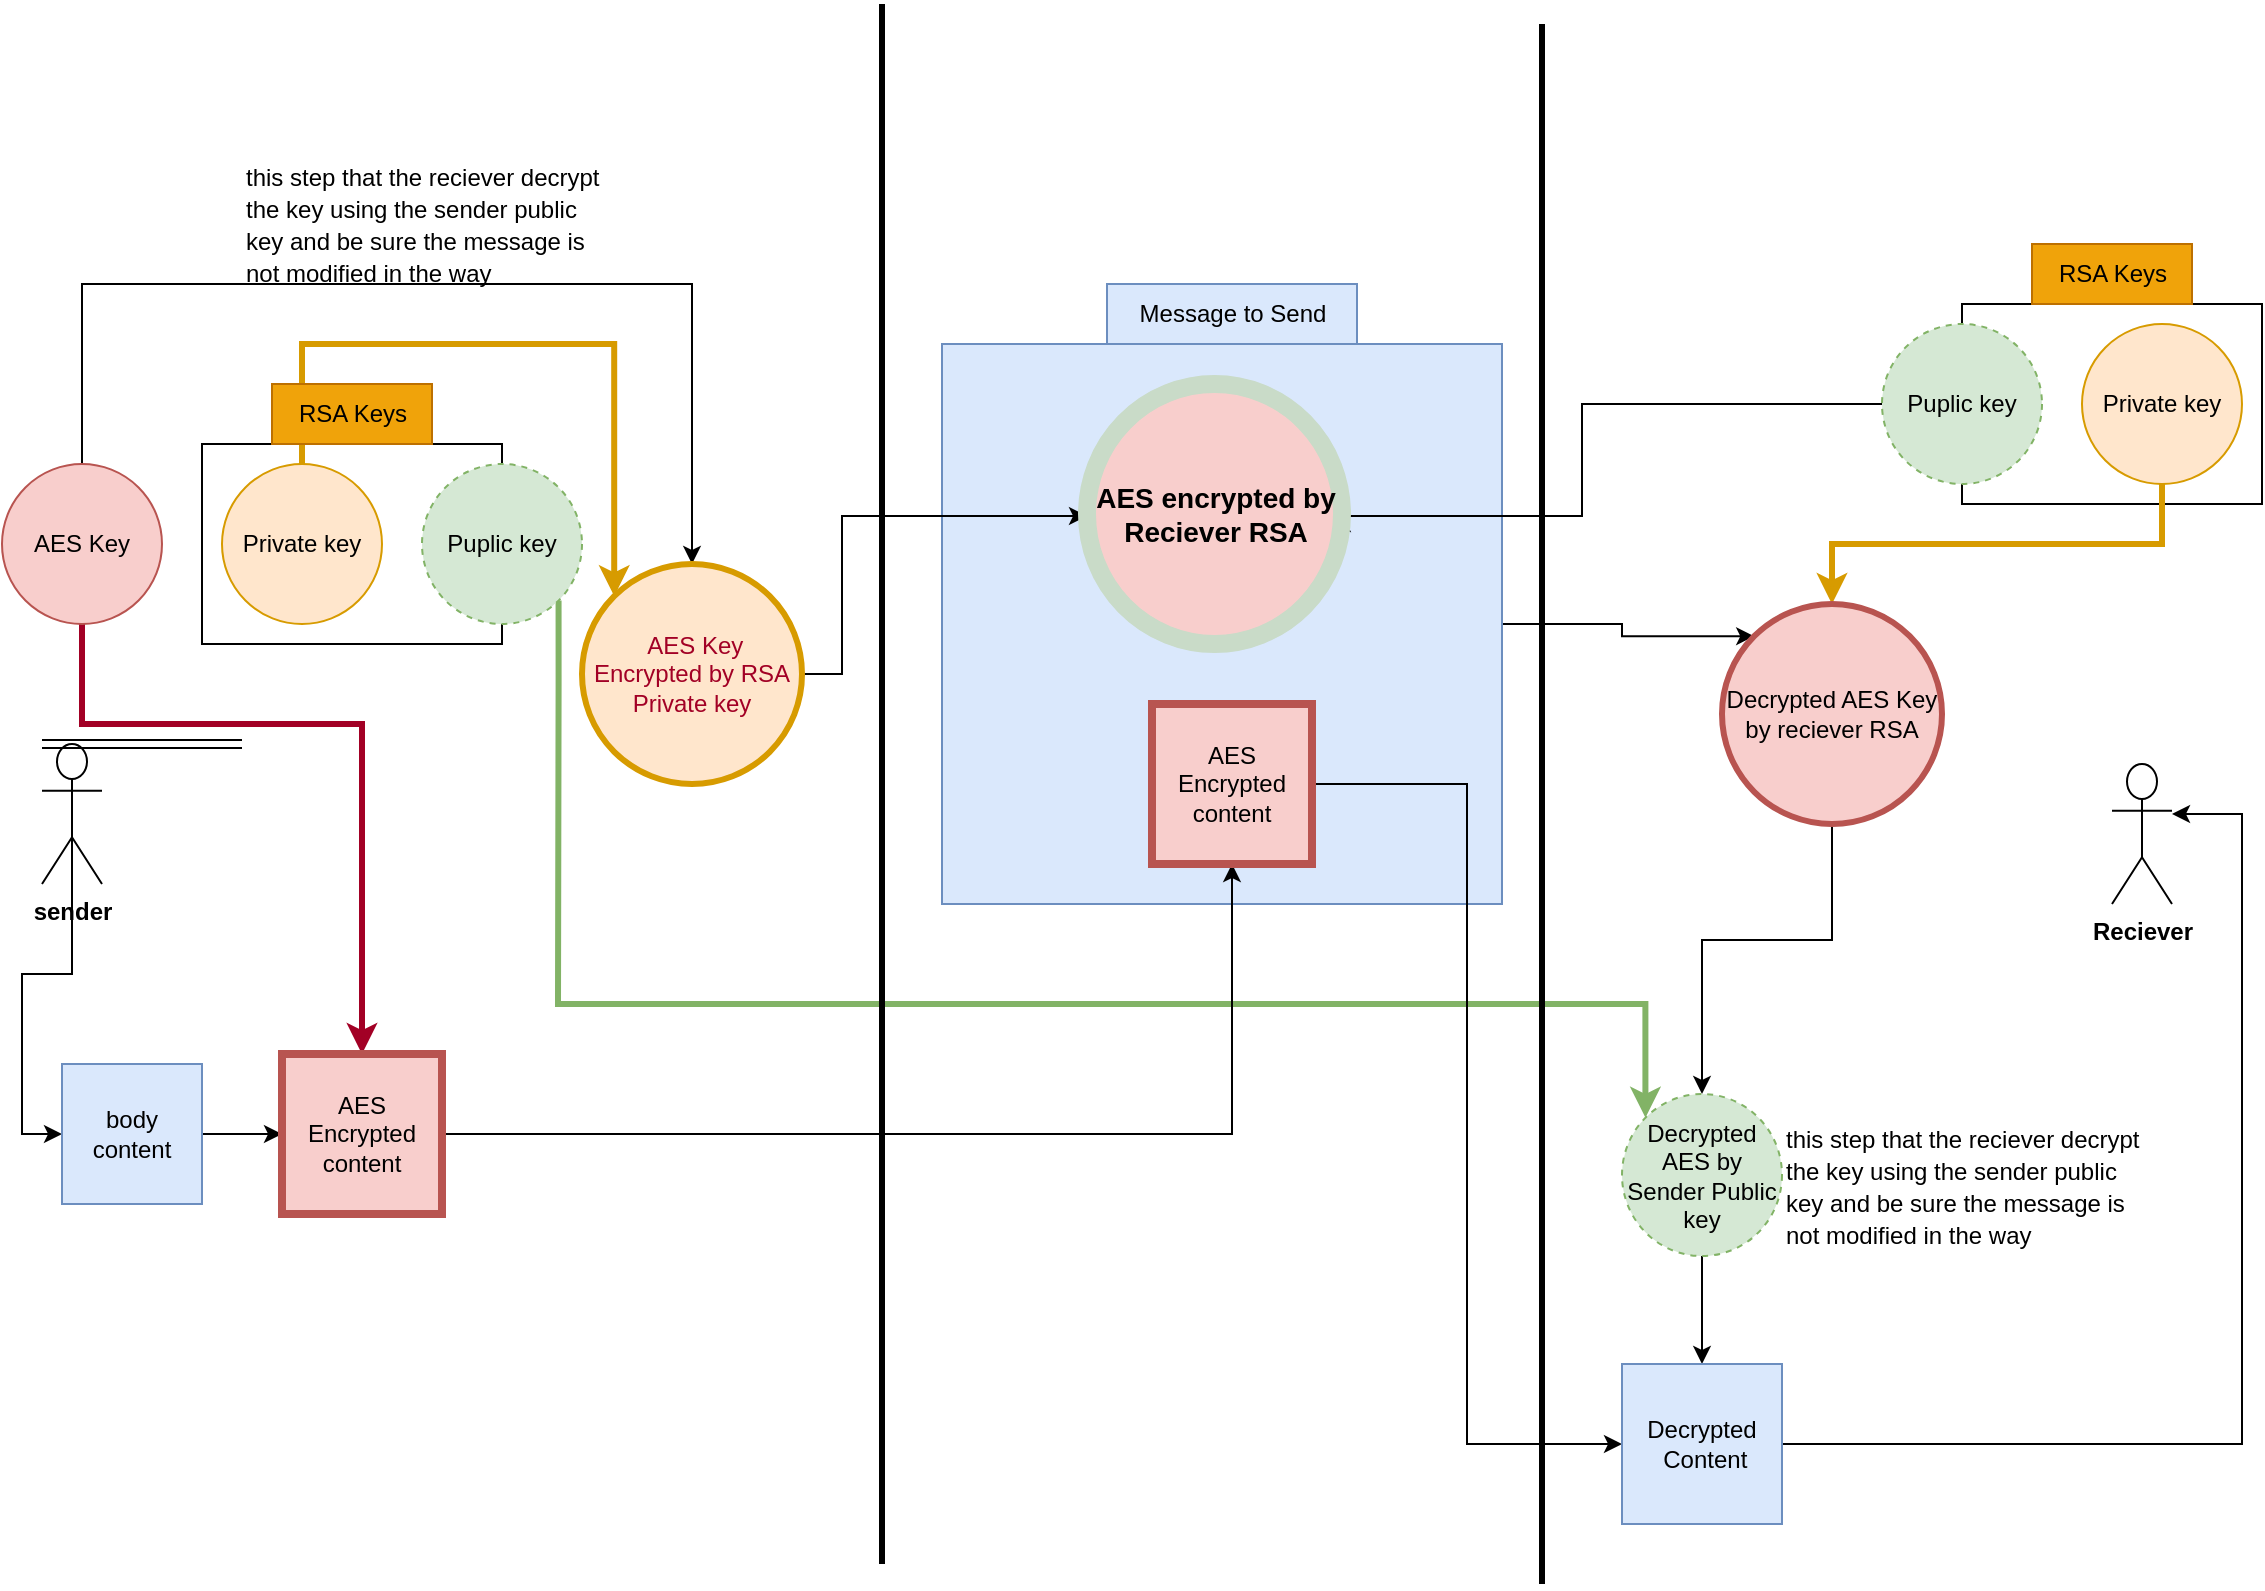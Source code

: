 <mxfile version="24.8.4">
  <diagram name="Page-1" id="SiA4Up_DboH-mfQ2UyN5">
    <mxGraphModel dx="2585" dy="1032" grid="1" gridSize="10" guides="1" tooltips="1" connect="1" arrows="1" fold="1" page="1" pageScale="1" pageWidth="1169" pageHeight="827" math="0" shadow="0">
      <root>
        <mxCell id="0" />
        <mxCell id="1" parent="0" />
        <mxCell id="11GlhHjNstRK2XUEGAY2-52" style="edgeStyle=orthogonalEdgeStyle;rounded=0;orthogonalLoop=1;jettySize=auto;html=1;exitX=1;exitY=0.5;exitDx=0;exitDy=0;entryX=0;entryY=0;entryDx=0;entryDy=0;" parent="1" source="11GlhHjNstRK2XUEGAY2-39" target="11GlhHjNstRK2XUEGAY2-50" edge="1">
          <mxGeometry relative="1" as="geometry">
            <mxPoint x="820" y="390" as="targetPoint" />
            <Array as="points">
              <mxPoint x="830" y="320" />
              <mxPoint x="830" y="326" />
            </Array>
          </mxGeometry>
        </mxCell>
        <mxCell id="11GlhHjNstRK2XUEGAY2-39" value="" style="whiteSpace=wrap;html=1;aspect=fixed;fillColor=#dae8fc;strokeColor=#6c8ebf;" parent="1" vertex="1">
          <mxGeometry x="490" y="180" width="280" height="280" as="geometry" />
        </mxCell>
        <mxCell id="11GlhHjNstRK2XUEGAY2-4" value="" style="rounded=0;whiteSpace=wrap;html=1;" parent="1" vertex="1">
          <mxGeometry x="120" y="230" width="150" height="100" as="geometry" />
        </mxCell>
        <mxCell id="11GlhHjNstRK2XUEGAY2-9" style="edgeStyle=orthogonalEdgeStyle;rounded=0;orthogonalLoop=1;jettySize=auto;html=1;exitX=0.5;exitY=0.5;exitDx=0;exitDy=0;exitPerimeter=0;entryX=0;entryY=0.5;entryDx=0;entryDy=0;" parent="1" source="11GlhHjNstRK2XUEGAY2-1" target="11GlhHjNstRK2XUEGAY2-6" edge="1">
          <mxGeometry relative="1" as="geometry" />
        </mxCell>
        <mxCell id="11GlhHjNstRK2XUEGAY2-1" value="sender&lt;div&gt;&lt;br&gt;&lt;/div&gt;" style="shape=umlActor;verticalLabelPosition=bottom;verticalAlign=top;html=1;outlineConnect=0;fontStyle=1" parent="1" vertex="1">
          <mxGeometry x="40" y="380" width="30" height="70" as="geometry" />
        </mxCell>
        <mxCell id="11GlhHjNstRK2XUEGAY2-60" style="edgeStyle=orthogonalEdgeStyle;rounded=0;orthogonalLoop=1;jettySize=auto;html=1;entryX=0;entryY=0;entryDx=0;entryDy=0;exitX=1;exitY=1;exitDx=0;exitDy=0;fillColor=#d5e8d4;strokeColor=#82b366;strokeWidth=3;" parent="1" source="11GlhHjNstRK2XUEGAY2-2" target="11GlhHjNstRK2XUEGAY2-58" edge="1">
          <mxGeometry relative="1" as="geometry">
            <Array as="points">
              <mxPoint x="298" y="350" />
              <mxPoint x="298" y="350" />
              <mxPoint x="298" y="510" />
              <mxPoint x="842" y="510" />
            </Array>
          </mxGeometry>
        </mxCell>
        <mxCell id="11GlhHjNstRK2XUEGAY2-2" value="Puplic key" style="ellipse;whiteSpace=wrap;html=1;aspect=fixed;fillColor=#d5e8d4;strokeColor=#82b366;dashed=1;" parent="1" vertex="1">
          <mxGeometry x="230" y="240" width="80" height="80" as="geometry" />
        </mxCell>
        <mxCell id="11GlhHjNstRK2XUEGAY2-31" style="edgeStyle=orthogonalEdgeStyle;rounded=0;orthogonalLoop=1;jettySize=auto;html=1;strokeColor=#D79B00;strokeWidth=3;entryX=0;entryY=0;entryDx=0;entryDy=0;" parent="1" source="11GlhHjNstRK2XUEGAY2-3" target="11GlhHjNstRK2XUEGAY2-27" edge="1">
          <mxGeometry relative="1" as="geometry">
            <mxPoint x="310" y="350" as="targetPoint" />
            <Array as="points">
              <mxPoint x="170" y="180" />
              <mxPoint x="326" y="180" />
            </Array>
          </mxGeometry>
        </mxCell>
        <mxCell id="11GlhHjNstRK2XUEGAY2-3" value="Private&amp;nbsp;&lt;span style=&quot;background-color: initial;&quot;&gt;key&lt;/span&gt;" style="ellipse;whiteSpace=wrap;html=1;aspect=fixed;fillColor=#ffe6cc;strokeColor=#d79b00;" parent="1" vertex="1">
          <mxGeometry x="130" y="240" width="80" height="80" as="geometry" />
        </mxCell>
        <mxCell id="11GlhHjNstRK2XUEGAY2-5" value="RSA Keys" style="text;html=1;align=center;verticalAlign=middle;resizable=0;points=[];autosize=1;strokeColor=#BD7000;fillColor=#f0a30a;fontColor=#000000;" parent="1" vertex="1">
          <mxGeometry x="155" y="200" width="80" height="30" as="geometry" />
        </mxCell>
        <mxCell id="11GlhHjNstRK2XUEGAY2-19" style="edgeStyle=orthogonalEdgeStyle;rounded=0;orthogonalLoop=1;jettySize=auto;html=1;" parent="1" source="11GlhHjNstRK2XUEGAY2-6" target="11GlhHjNstRK2XUEGAY2-20" edge="1">
          <mxGeometry relative="1" as="geometry">
            <mxPoint x="440" y="515" as="targetPoint" />
          </mxGeometry>
        </mxCell>
        <mxCell id="11GlhHjNstRK2XUEGAY2-6" value="body content" style="whiteSpace=wrap;html=1;aspect=fixed;fillColor=#dae8fc;strokeColor=#6c8ebf;" parent="1" vertex="1">
          <mxGeometry x="50" y="540" width="70" height="70" as="geometry" />
        </mxCell>
        <mxCell id="11GlhHjNstRK2XUEGAY2-22" style="edgeStyle=orthogonalEdgeStyle;rounded=0;orthogonalLoop=1;jettySize=auto;html=1;entryX=0.5;entryY=0;entryDx=0;entryDy=0;fillColor=#a20025;strokeColor=#a20025;strokeWidth=3;" parent="1" source="11GlhHjNstRK2XUEGAY2-8" target="11GlhHjNstRK2XUEGAY2-20" edge="1">
          <mxGeometry relative="1" as="geometry">
            <Array as="points">
              <mxPoint x="60" y="370" />
              <mxPoint x="200" y="370" />
            </Array>
          </mxGeometry>
        </mxCell>
        <mxCell id="11GlhHjNstRK2XUEGAY2-28" value="" style="edgeStyle=orthogonalEdgeStyle;rounded=0;orthogonalLoop=1;jettySize=auto;html=1;fillColor=#a20025;strokeColor=#000000;strokeWidth=1;entryX=0.5;entryY=0;entryDx=0;entryDy=0;" parent="1" source="11GlhHjNstRK2XUEGAY2-8" target="11GlhHjNstRK2XUEGAY2-27" edge="1">
          <mxGeometry relative="1" as="geometry">
            <Array as="points">
              <mxPoint x="60" y="150" />
              <mxPoint x="365" y="150" />
            </Array>
          </mxGeometry>
        </mxCell>
        <mxCell id="11GlhHjNstRK2XUEGAY2-8" value="AES Key" style="ellipse;whiteSpace=wrap;html=1;aspect=fixed;fillColor=#f8cecc;strokeColor=#b85450;" parent="1" vertex="1">
          <mxGeometry x="20" y="240" width="80" height="80" as="geometry" />
        </mxCell>
        <mxCell id="11GlhHjNstRK2XUEGAY2-16" value="Reciever" style="shape=umlActor;verticalLabelPosition=bottom;verticalAlign=top;html=1;outlineConnect=0;fontStyle=1" parent="1" vertex="1">
          <mxGeometry x="1075" y="390" width="30" height="70" as="geometry" />
        </mxCell>
        <mxCell id="11GlhHjNstRK2XUEGAY2-43" value="" style="edgeStyle=orthogonalEdgeStyle;rounded=0;orthogonalLoop=1;jettySize=auto;html=1;" parent="1" source="11GlhHjNstRK2XUEGAY2-20" target="11GlhHjNstRK2XUEGAY2-42" edge="1">
          <mxGeometry relative="1" as="geometry" />
        </mxCell>
        <mxCell id="11GlhHjNstRK2XUEGAY2-20" value="AES&lt;div&gt;&lt;span style=&quot;background-color: initial;&quot;&gt;Encrypted content&lt;/span&gt;&lt;br&gt;&lt;/div&gt;" style="whiteSpace=wrap;html=1;aspect=fixed;strokeColor=#b85450;strokeWidth=4;fillColor=#f8cecc;" parent="1" vertex="1">
          <mxGeometry x="160" y="535" width="80" height="80" as="geometry" />
        </mxCell>
        <mxCell id="11GlhHjNstRK2XUEGAY2-37" value="" style="edgeStyle=orthogonalEdgeStyle;rounded=0;orthogonalLoop=1;jettySize=auto;html=1;" parent="1" source="11GlhHjNstRK2XUEGAY2-27" target="11GlhHjNstRK2XUEGAY2-36" edge="1">
          <mxGeometry relative="1" as="geometry">
            <Array as="points">
              <mxPoint x="440" y="345" />
              <mxPoint x="440" y="266" />
            </Array>
          </mxGeometry>
        </mxCell>
        <mxCell id="11GlhHjNstRK2XUEGAY2-27" value="&amp;nbsp;AES Key Encrypted by RSA Private key" style="ellipse;whiteSpace=wrap;html=1;aspect=fixed;fillColor=#ffe6cc;strokeColor=#D79B00;fontColor=#a20025;strokeWidth=3;" parent="1" vertex="1">
          <mxGeometry x="310" y="290" width="110" height="110" as="geometry" />
        </mxCell>
        <mxCell id="11GlhHjNstRK2XUEGAY2-32" value="" style="rounded=0;whiteSpace=wrap;html=1;" parent="1" vertex="1">
          <mxGeometry x="1000" y="160" width="150" height="100" as="geometry" />
        </mxCell>
        <mxCell id="11GlhHjNstRK2XUEGAY2-41" style="edgeStyle=orthogonalEdgeStyle;rounded=0;orthogonalLoop=1;jettySize=auto;html=1;entryX=1;entryY=0.5;entryDx=0;entryDy=0;exitX=0;exitY=0.5;exitDx=0;exitDy=0;" parent="1" source="11GlhHjNstRK2XUEGAY2-33" target="11GlhHjNstRK2XUEGAY2-36" edge="1">
          <mxGeometry relative="1" as="geometry">
            <Array as="points">
              <mxPoint x="810" y="210" />
              <mxPoint x="810" y="266" />
            </Array>
          </mxGeometry>
        </mxCell>
        <mxCell id="11GlhHjNstRK2XUEGAY2-33" value="Puplic key" style="ellipse;whiteSpace=wrap;html=1;aspect=fixed;fillColor=#d5e8d4;strokeColor=#82b366;dashed=1;" parent="1" vertex="1">
          <mxGeometry x="960" y="170" width="80" height="80" as="geometry" />
        </mxCell>
        <mxCell id="11GlhHjNstRK2XUEGAY2-53" style="edgeStyle=orthogonalEdgeStyle;rounded=0;orthogonalLoop=1;jettySize=auto;html=1;exitX=0.5;exitY=1;exitDx=0;exitDy=0;entryX=0.5;entryY=0;entryDx=0;entryDy=0;fillColor=#ffe6cc;strokeColor=#d79b00;strokeWidth=3;" parent="1" source="11GlhHjNstRK2XUEGAY2-34" target="11GlhHjNstRK2XUEGAY2-50" edge="1">
          <mxGeometry relative="1" as="geometry">
            <mxPoint x="1050" y="320" as="sourcePoint" />
            <mxPoint x="880" y="340" as="targetPoint" />
          </mxGeometry>
        </mxCell>
        <mxCell id="11GlhHjNstRK2XUEGAY2-34" value="Private&amp;nbsp;&lt;span style=&quot;background-color: initial;&quot;&gt;key&lt;/span&gt;" style="ellipse;whiteSpace=wrap;html=1;aspect=fixed;fillColor=#ffe6cc;strokeColor=#d79b00;" parent="1" vertex="1">
          <mxGeometry x="1060" y="170" width="80" height="80" as="geometry" />
        </mxCell>
        <mxCell id="11GlhHjNstRK2XUEGAY2-35" value="RSA Keys" style="text;html=1;align=center;verticalAlign=middle;resizable=0;points=[];autosize=1;strokeColor=#BD7000;fillColor=#f0a30a;fontColor=#000000;" parent="1" vertex="1">
          <mxGeometry x="1035" y="130" width="80" height="30" as="geometry" />
        </mxCell>
        <mxCell id="11GlhHjNstRK2XUEGAY2-36" value="&lt;font style=&quot;font-size: 14px;&quot;&gt;AES encrypted by Reciever RSA&lt;/font&gt;" style="ellipse;whiteSpace=wrap;html=1;fillColor=#f8cecc;strokeColor=#C9DBC8;strokeWidth=9;fontSize=14;fontStyle=1;fontColor=default;" parent="1" vertex="1">
          <mxGeometry x="562.5" y="200" width="127.5" height="130" as="geometry" />
        </mxCell>
        <mxCell id="11GlhHjNstRK2XUEGAY2-40" value="Message to Send" style="text;html=1;align=center;verticalAlign=middle;whiteSpace=wrap;rounded=0;strokeWidth=1;fillColor=#dae8fc;strokeColor=#6c8ebf;" parent="1" vertex="1">
          <mxGeometry x="572.5" y="150" width="125" height="30" as="geometry" />
        </mxCell>
        <mxCell id="11GlhHjNstRK2XUEGAY2-65" style="edgeStyle=orthogonalEdgeStyle;rounded=0;orthogonalLoop=1;jettySize=auto;html=1;entryX=0;entryY=0.5;entryDx=0;entryDy=0;" parent="1" source="11GlhHjNstRK2XUEGAY2-42" target="11GlhHjNstRK2XUEGAY2-62" edge="1">
          <mxGeometry relative="1" as="geometry" />
        </mxCell>
        <mxCell id="11GlhHjNstRK2XUEGAY2-42" value="AES&lt;div&gt;&lt;span style=&quot;background-color: initial;&quot;&gt;Encrypted content&lt;/span&gt;&lt;br&gt;&lt;/div&gt;" style="whiteSpace=wrap;html=1;aspect=fixed;strokeColor=#b85450;strokeWidth=4;fillColor=#f8cecc;" parent="1" vertex="1">
          <mxGeometry x="595" y="360" width="80" height="80" as="geometry" />
        </mxCell>
        <mxCell id="11GlhHjNstRK2XUEGAY2-44" value="&lt;h1 style=&quot;margin-top: 0px; line-height: 50%;&quot;&gt;&lt;span style=&quot;background-color: initial; font-size: 12px; font-weight: normal;&quot;&gt;this step that the reciever decrypt the key using the sender public key and be sure the message is not modified in the way&lt;/span&gt;&lt;br&gt;&lt;/h1&gt;" style="text;html=1;whiteSpace=wrap;overflow=hidden;rounded=0;" parent="1" vertex="1">
          <mxGeometry x="140" y="80" width="180" height="70" as="geometry" />
        </mxCell>
        <mxCell id="11GlhHjNstRK2XUEGAY2-45" value="" style="shape=link;html=1;rounded=0;" parent="1" edge="1">
          <mxGeometry width="100" relative="1" as="geometry">
            <mxPoint x="40" y="380" as="sourcePoint" />
            <mxPoint x="140" y="380" as="targetPoint" />
          </mxGeometry>
        </mxCell>
        <mxCell id="11GlhHjNstRK2XUEGAY2-47" value="" style="endArrow=none;html=1;rounded=0;strokeWidth=3;" parent="1" edge="1">
          <mxGeometry width="50" height="50" relative="1" as="geometry">
            <mxPoint x="790" y="800" as="sourcePoint" />
            <mxPoint x="790" y="20" as="targetPoint" />
          </mxGeometry>
        </mxCell>
        <mxCell id="11GlhHjNstRK2XUEGAY2-48" value="" style="endArrow=none;html=1;rounded=0;strokeWidth=3;" parent="1" edge="1">
          <mxGeometry width="50" height="50" relative="1" as="geometry">
            <mxPoint x="460" y="790" as="sourcePoint" />
            <mxPoint x="460" y="10" as="targetPoint" />
          </mxGeometry>
        </mxCell>
        <mxCell id="11GlhHjNstRK2XUEGAY2-59" value="" style="edgeStyle=orthogonalEdgeStyle;rounded=0;orthogonalLoop=1;jettySize=auto;html=1;entryX=0.5;entryY=0;entryDx=0;entryDy=0;exitX=0.5;exitY=1;exitDx=0;exitDy=0;" parent="1" source="11GlhHjNstRK2XUEGAY2-50" target="11GlhHjNstRK2XUEGAY2-58" edge="1">
          <mxGeometry relative="1" as="geometry">
            <Array as="points">
              <mxPoint x="935" y="478" />
              <mxPoint x="870" y="478" />
            </Array>
          </mxGeometry>
        </mxCell>
        <mxCell id="11GlhHjNstRK2XUEGAY2-50" value="&lt;font&gt;Decrypted AES Key by reciever RSA&lt;/font&gt;" style="ellipse;whiteSpace=wrap;html=1;fillColor=#f8cecc;strokeColor=#b85450;strokeWidth=3;fontColor=default;" parent="1" vertex="1">
          <mxGeometry x="880" y="310" width="110" height="110" as="geometry" />
        </mxCell>
        <mxCell id="11GlhHjNstRK2XUEGAY2-66" style="edgeStyle=orthogonalEdgeStyle;rounded=0;orthogonalLoop=1;jettySize=auto;html=1;entryX=0.5;entryY=0;entryDx=0;entryDy=0;" parent="1" source="11GlhHjNstRK2XUEGAY2-58" target="11GlhHjNstRK2XUEGAY2-62" edge="1">
          <mxGeometry relative="1" as="geometry" />
        </mxCell>
        <mxCell id="11GlhHjNstRK2XUEGAY2-58" value="&lt;font&gt;Decrypted AES by Sender Public key&lt;/font&gt;" style="ellipse;whiteSpace=wrap;html=1;fillColor=#d5e8d4;strokeColor=#82b366;strokeWidth=1;dashed=1;fontColor=#000000;" parent="1" vertex="1">
          <mxGeometry x="830" y="555" width="80" height="81" as="geometry" />
        </mxCell>
        <mxCell id="11GlhHjNstRK2XUEGAY2-61" value="&lt;h1 style=&quot;margin-top: 0px; line-height: 50%;&quot;&gt;&lt;span style=&quot;background-color: initial; font-size: 12px; font-weight: normal;&quot;&gt;this step that the reciever decrypt the key using the sender public key and be sure the message is not modified in the way&lt;/span&gt;&lt;br&gt;&lt;/h1&gt;" style="text;html=1;whiteSpace=wrap;overflow=hidden;rounded=0;" parent="1" vertex="1">
          <mxGeometry x="910" y="560.5" width="180" height="70" as="geometry" />
        </mxCell>
        <mxCell id="11GlhHjNstRK2XUEGAY2-64" style="edgeStyle=orthogonalEdgeStyle;rounded=0;orthogonalLoop=1;jettySize=auto;html=1;" parent="1" source="11GlhHjNstRK2XUEGAY2-62" target="11GlhHjNstRK2XUEGAY2-16" edge="1">
          <mxGeometry relative="1" as="geometry">
            <Array as="points">
              <mxPoint x="1140" y="730" />
              <mxPoint x="1140" y="415" />
            </Array>
          </mxGeometry>
        </mxCell>
        <mxCell id="11GlhHjNstRK2XUEGAY2-62" value="&lt;div&gt;Decrypted&lt;/div&gt;&lt;div&gt;&lt;span style=&quot;background-color: initial;&quot;&gt;&amp;nbsp;Content&lt;/span&gt;&lt;/div&gt;" style="whiteSpace=wrap;html=1;aspect=fixed;strokeColor=#6c8ebf;strokeWidth=1;fillColor=#dae8fc;" parent="1" vertex="1">
          <mxGeometry x="830" y="690" width="80" height="80" as="geometry" />
        </mxCell>
      </root>
    </mxGraphModel>
  </diagram>
</mxfile>
